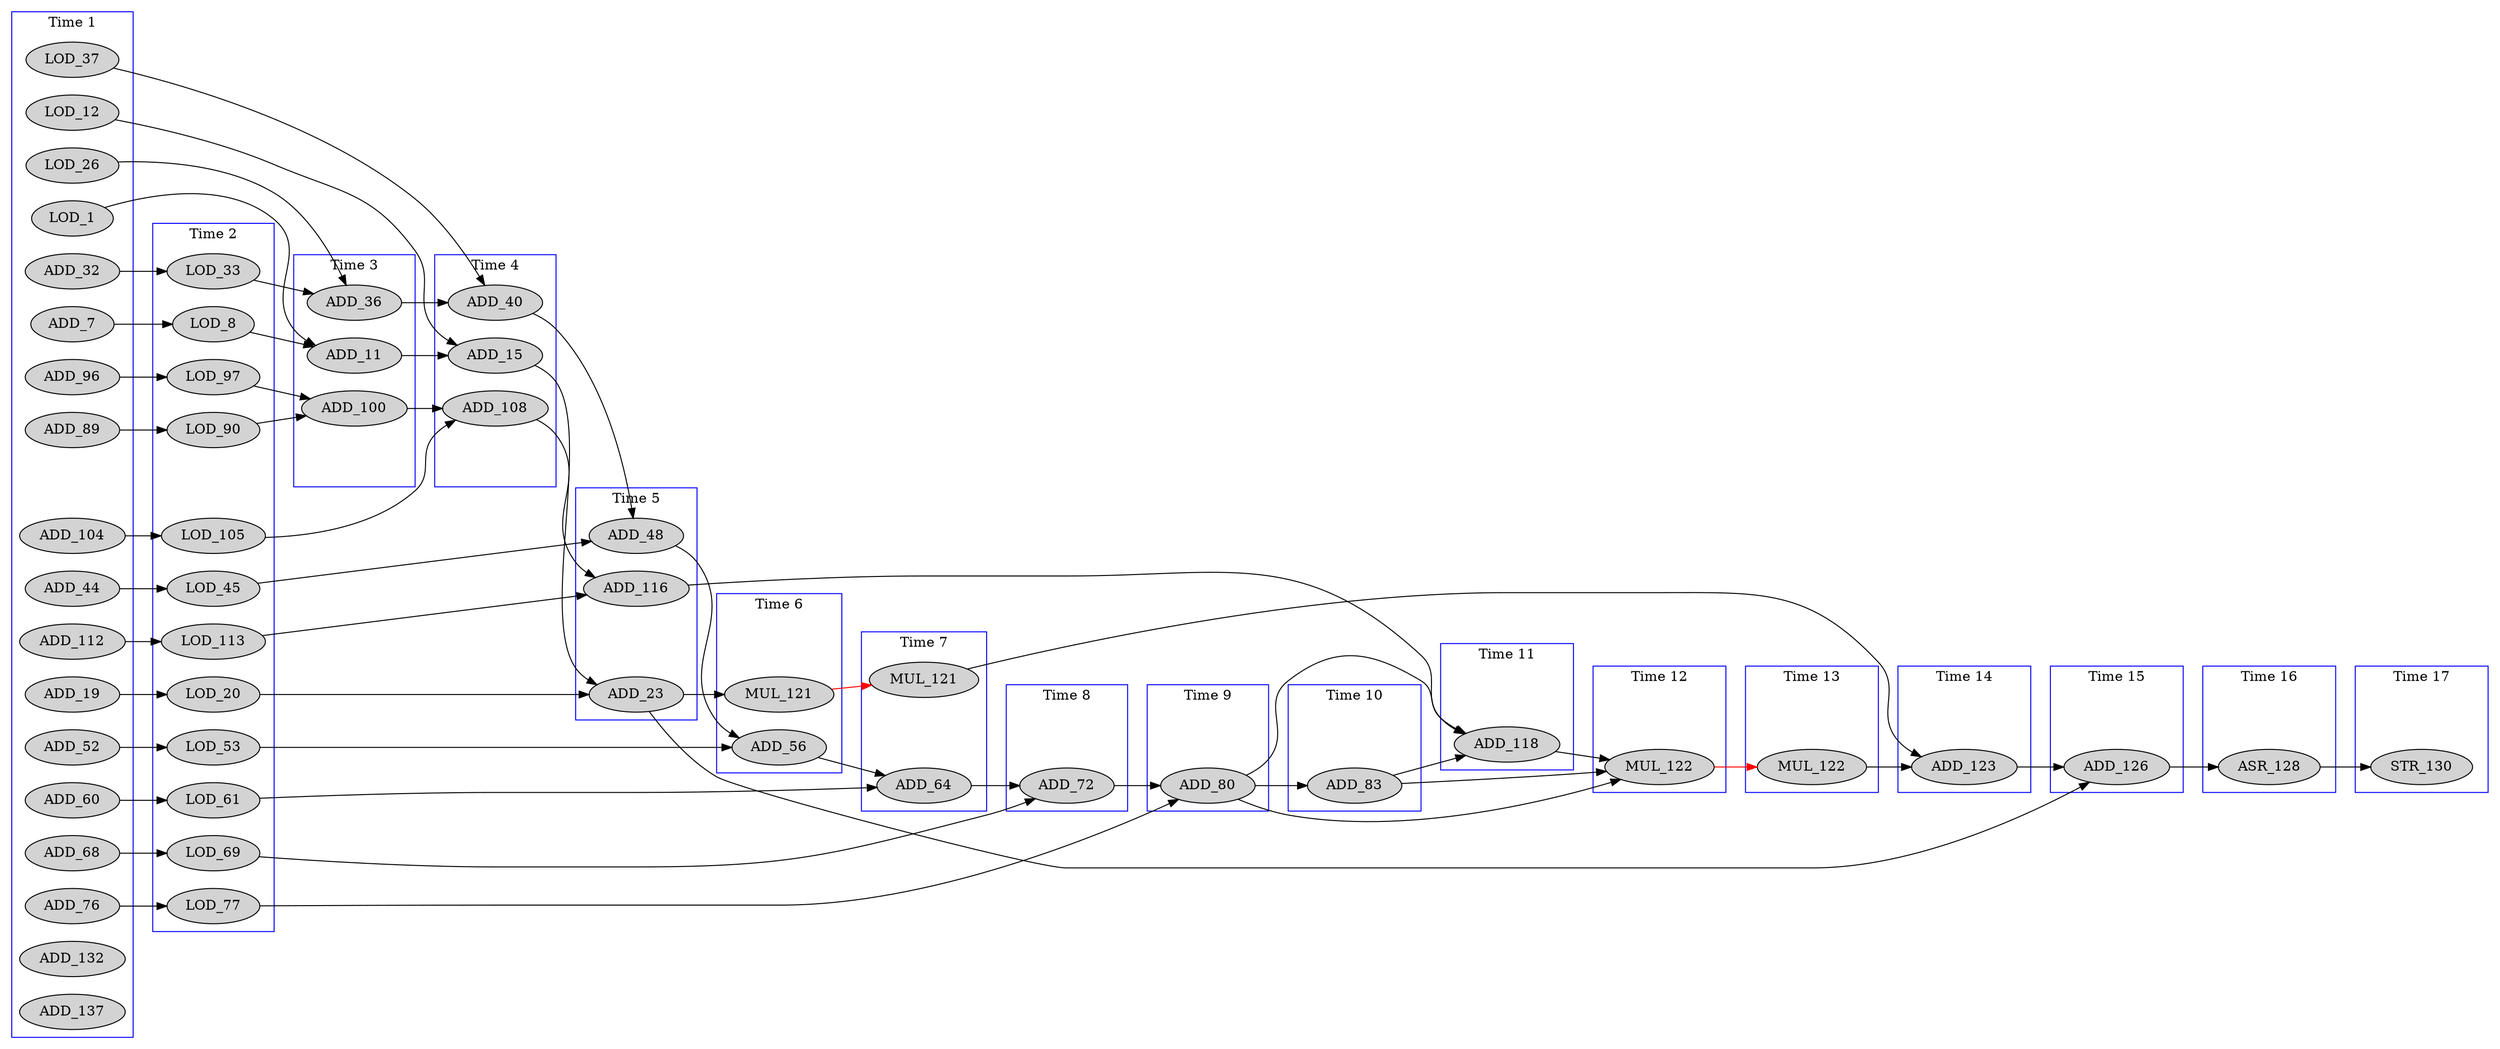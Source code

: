 digraph h2v2_smooth_downsample_dfg__6 {
  rankdir = LR;
  newrank="true"
  subgraph cluster_1 {
    rank=same;
    node [style=filled];
    label = "Time 1";
    color = blue;
    pseudo_1 [style=invis];
    LOD_1
    ADD_7
    LOD_12
    ADD_19
    LOD_26
    ADD_32
    LOD_37
    ADD_44
    ADD_52
    ADD_60
    ADD_68
    ADD_76
    ADD_89
    ADD_96
    ADD_104
    ADD_112
    ADD_132
    ADD_137
  }
  subgraph cluster_2 {
    rank=same;
    node [style=filled];
    label = "Time 2";
    color = blue;
    pseudo_2 [style=invis];
    LOD_8
    LOD_20
    LOD_33
    LOD_45
    LOD_53
    LOD_61
    LOD_69
    LOD_77
    LOD_90
    LOD_97
    LOD_105
    LOD_113
  }
  subgraph cluster_3 {
    rank=same;
    node [style=filled];
    label = "Time 3";
    color = blue;
    pseudo_3 [style=invis];
    ADD_11
    ADD_36
    ADD_100
  }
  subgraph cluster_4 {
    rank=same;
    node [style=filled];
    label = "Time 4";
    color = blue;
    pseudo_4 [style=invis];
    ADD_15
    ADD_40
    ADD_108
  }
  subgraph cluster_5 {
    rank=same;
    node [style=filled];
    label = "Time 5";
    color = blue;
    pseudo_5 [style=invis];
    ADD_23
    ADD_48
    ADD_116
  }
  subgraph cluster_6 {
    rank=same;
    node [style=filled];
    label = "Time 6";
    color = blue;
    pseudo_6 [style=invis];
    ADD_56
    MUL_121_0 [label=MUL_121]
  }
  subgraph cluster_7 {
    rank=same;
    node [style=filled];
    label = "Time 7";
    color = blue;
    pseudo_7 [style=invis];
    ADD_64
    MUL_121_1 [label=MUL_121]
  }
  subgraph cluster_8 {
    rank=same;
    node [style=filled];
    label = "Time 8";
    color = blue;
    pseudo_8 [style=invis];
    ADD_72
  }
  subgraph cluster_9 {
    rank=same;
    node [style=filled];
    label = "Time 9";
    color = blue;
    pseudo_9 [style=invis];
    ADD_80
  }
  subgraph cluster_10 {
    rank=same;
    node [style=filled];
    label = "Time 10";
    color = blue;
    pseudo_10 [style=invis];
    ADD_83
  }
  subgraph cluster_11 {
    rank=same;
    node [style=filled];
    label = "Time 11";
    color = blue;
    pseudo_11 [style=invis];
    ADD_118
  }
  subgraph cluster_12 {
    rank=same;
    node [style=filled];
    label = "Time 12";
    color = blue;
    pseudo_12 [style=invis];
    MUL_122_0 [label=MUL_122]
  }
  subgraph cluster_13 {
    rank=same;
    node [style=filled];
    label = "Time 13";
    color = blue;
    pseudo_13 [style=invis];
    MUL_122_1 [label=MUL_122]
  }
  subgraph cluster_14 {
    rank=same;
    node [style=filled];
    label = "Time 14";
    color = blue;
    pseudo_14 [style=invis];
    ADD_123
  }
  subgraph cluster_15 {
    rank=same;
    node [style=filled];
    label = "Time 15";
    color = blue;
    pseudo_15 [style=invis];
    ADD_126
  }
  subgraph cluster_16 {
    rank=same;
    node [style=filled];
    label = "Time 16";
    color = blue;
    pseudo_16 [style=invis];
    ASR_128
  }
  subgraph cluster_17 {
    rank=same;
    node [style=filled];
    label = "Time 17";
    color = blue;
    pseudo_17 [style=invis];
    STR_130
  }
    pseudo_1->pseudo_2 [style=invis];
    pseudo_2->pseudo_3 [style=invis];
    pseudo_3->pseudo_4 [style=invis];
    pseudo_4->pseudo_5 [style=invis];
    pseudo_5->pseudo_6 [style=invis];
    pseudo_6->pseudo_7 [style=invis];
    pseudo_7->pseudo_8 [style=invis];
    pseudo_8->pseudo_9 [style=invis];
    pseudo_9->pseudo_10 [style=invis];
    pseudo_10->pseudo_11 [style=invis];
    pseudo_11->pseudo_12 [style=invis];
    pseudo_12->pseudo_13 [style=invis];
    pseudo_13->pseudo_14 [style=invis];
    pseudo_14->pseudo_15 [style=invis];
    pseudo_15->pseudo_16 [style=invis];
    pseudo_16->pseudo_17 [style=invis];
    MUL_121_0 -> MUL_121_1 [color=red];
    MUL_122_0 -> MUL_122_1 [color=red];
    LOD_1 -> ADD_11 [ name = 0 ];
    ADD_7 -> LOD_8 [ name = 2 ];
    LOD_8 -> ADD_11 [ name = 3 ];
    ADD_11 -> ADD_15 [ name = 4 ];
    LOD_12 -> ADD_15 [ name = 5 ];
    ADD_15 -> ADD_23 [ name = 6 ];
    ADD_19 -> LOD_20 [ name = 8 ];
    LOD_20 -> ADD_23 [ name = 9 ];
    ADD_23 -> MUL_121_0 [ name = 10 ];
    ADD_23 -> ADD_126 [ name = 11 ];
    LOD_26 -> ADD_36 [ name = 12 ];
    ADD_32 -> LOD_33 [ name = 14 ];
    LOD_33 -> ADD_36 [ name = 15 ];
    ADD_36 -> ADD_40 [ name = 16 ];
    LOD_37 -> ADD_40 [ name = 17 ];
    ADD_40 -> ADD_48 [ name = 18 ];
    ADD_44 -> LOD_45 [ name = 20 ];
    LOD_45 -> ADD_48 [ name = 21 ];
    ADD_48 -> ADD_56 [ name = 22 ];
    ADD_52 -> LOD_53 [ name = 24 ];
    LOD_53 -> ADD_56 [ name = 25 ];
    ADD_56 -> ADD_64 [ name = 26 ];
    ADD_60 -> LOD_61 [ name = 28 ];
    LOD_61 -> ADD_64 [ name = 29 ];
    ADD_64 -> ADD_72 [ name = 30 ];
    ADD_68 -> LOD_69 [ name = 32 ];
    LOD_69 -> ADD_72 [ name = 33 ];
    ADD_72 -> ADD_80 [ name = 34 ];
    ADD_76 -> LOD_77 [ name = 36 ];
    LOD_77 -> ADD_80 [ name = 37 ];
    ADD_80 -> ADD_83 [ name = 38 ];
    ADD_80 -> ADD_118 [ name = 40 ];
    ADD_80 -> MUL_122_0 [ name = 41 ];
    ADD_83 -> ADD_118 [ name = 42 ];
    ADD_83 -> MUL_122_0 [ name = 43 ];
    ADD_89 -> LOD_90 [ name = 45 ];
    LOD_90 -> ADD_100 [ name = 46 ];
    ADD_96 -> LOD_97 [ name = 48 ];
    LOD_97 -> ADD_100 [ name = 49 ];
    ADD_100 -> ADD_108 [ name = 50 ];
    ADD_104 -> LOD_105 [ name = 52 ];
    LOD_105 -> ADD_108 [ name = 53 ];
    ADD_108 -> ADD_116 [ name = 54 ];
    ADD_112 -> LOD_113 [ name = 56 ];
    LOD_113 -> ADD_116 [ name = 57 ];
    ADD_116 -> ADD_118 [ name = 58 ];
    ADD_118 -> MUL_122_0 [ name = 59 ];
    MUL_121_1 -> ADD_123 [ name = 60 ];
    MUL_122_1 -> ADD_123 [ name = 61 ];
    ADD_123 -> ADD_126 [ name = 62 ];
    ADD_126 -> ASR_128 [ name = 64 ];
    ASR_128 -> STR_130 [ name = 66 ];
}